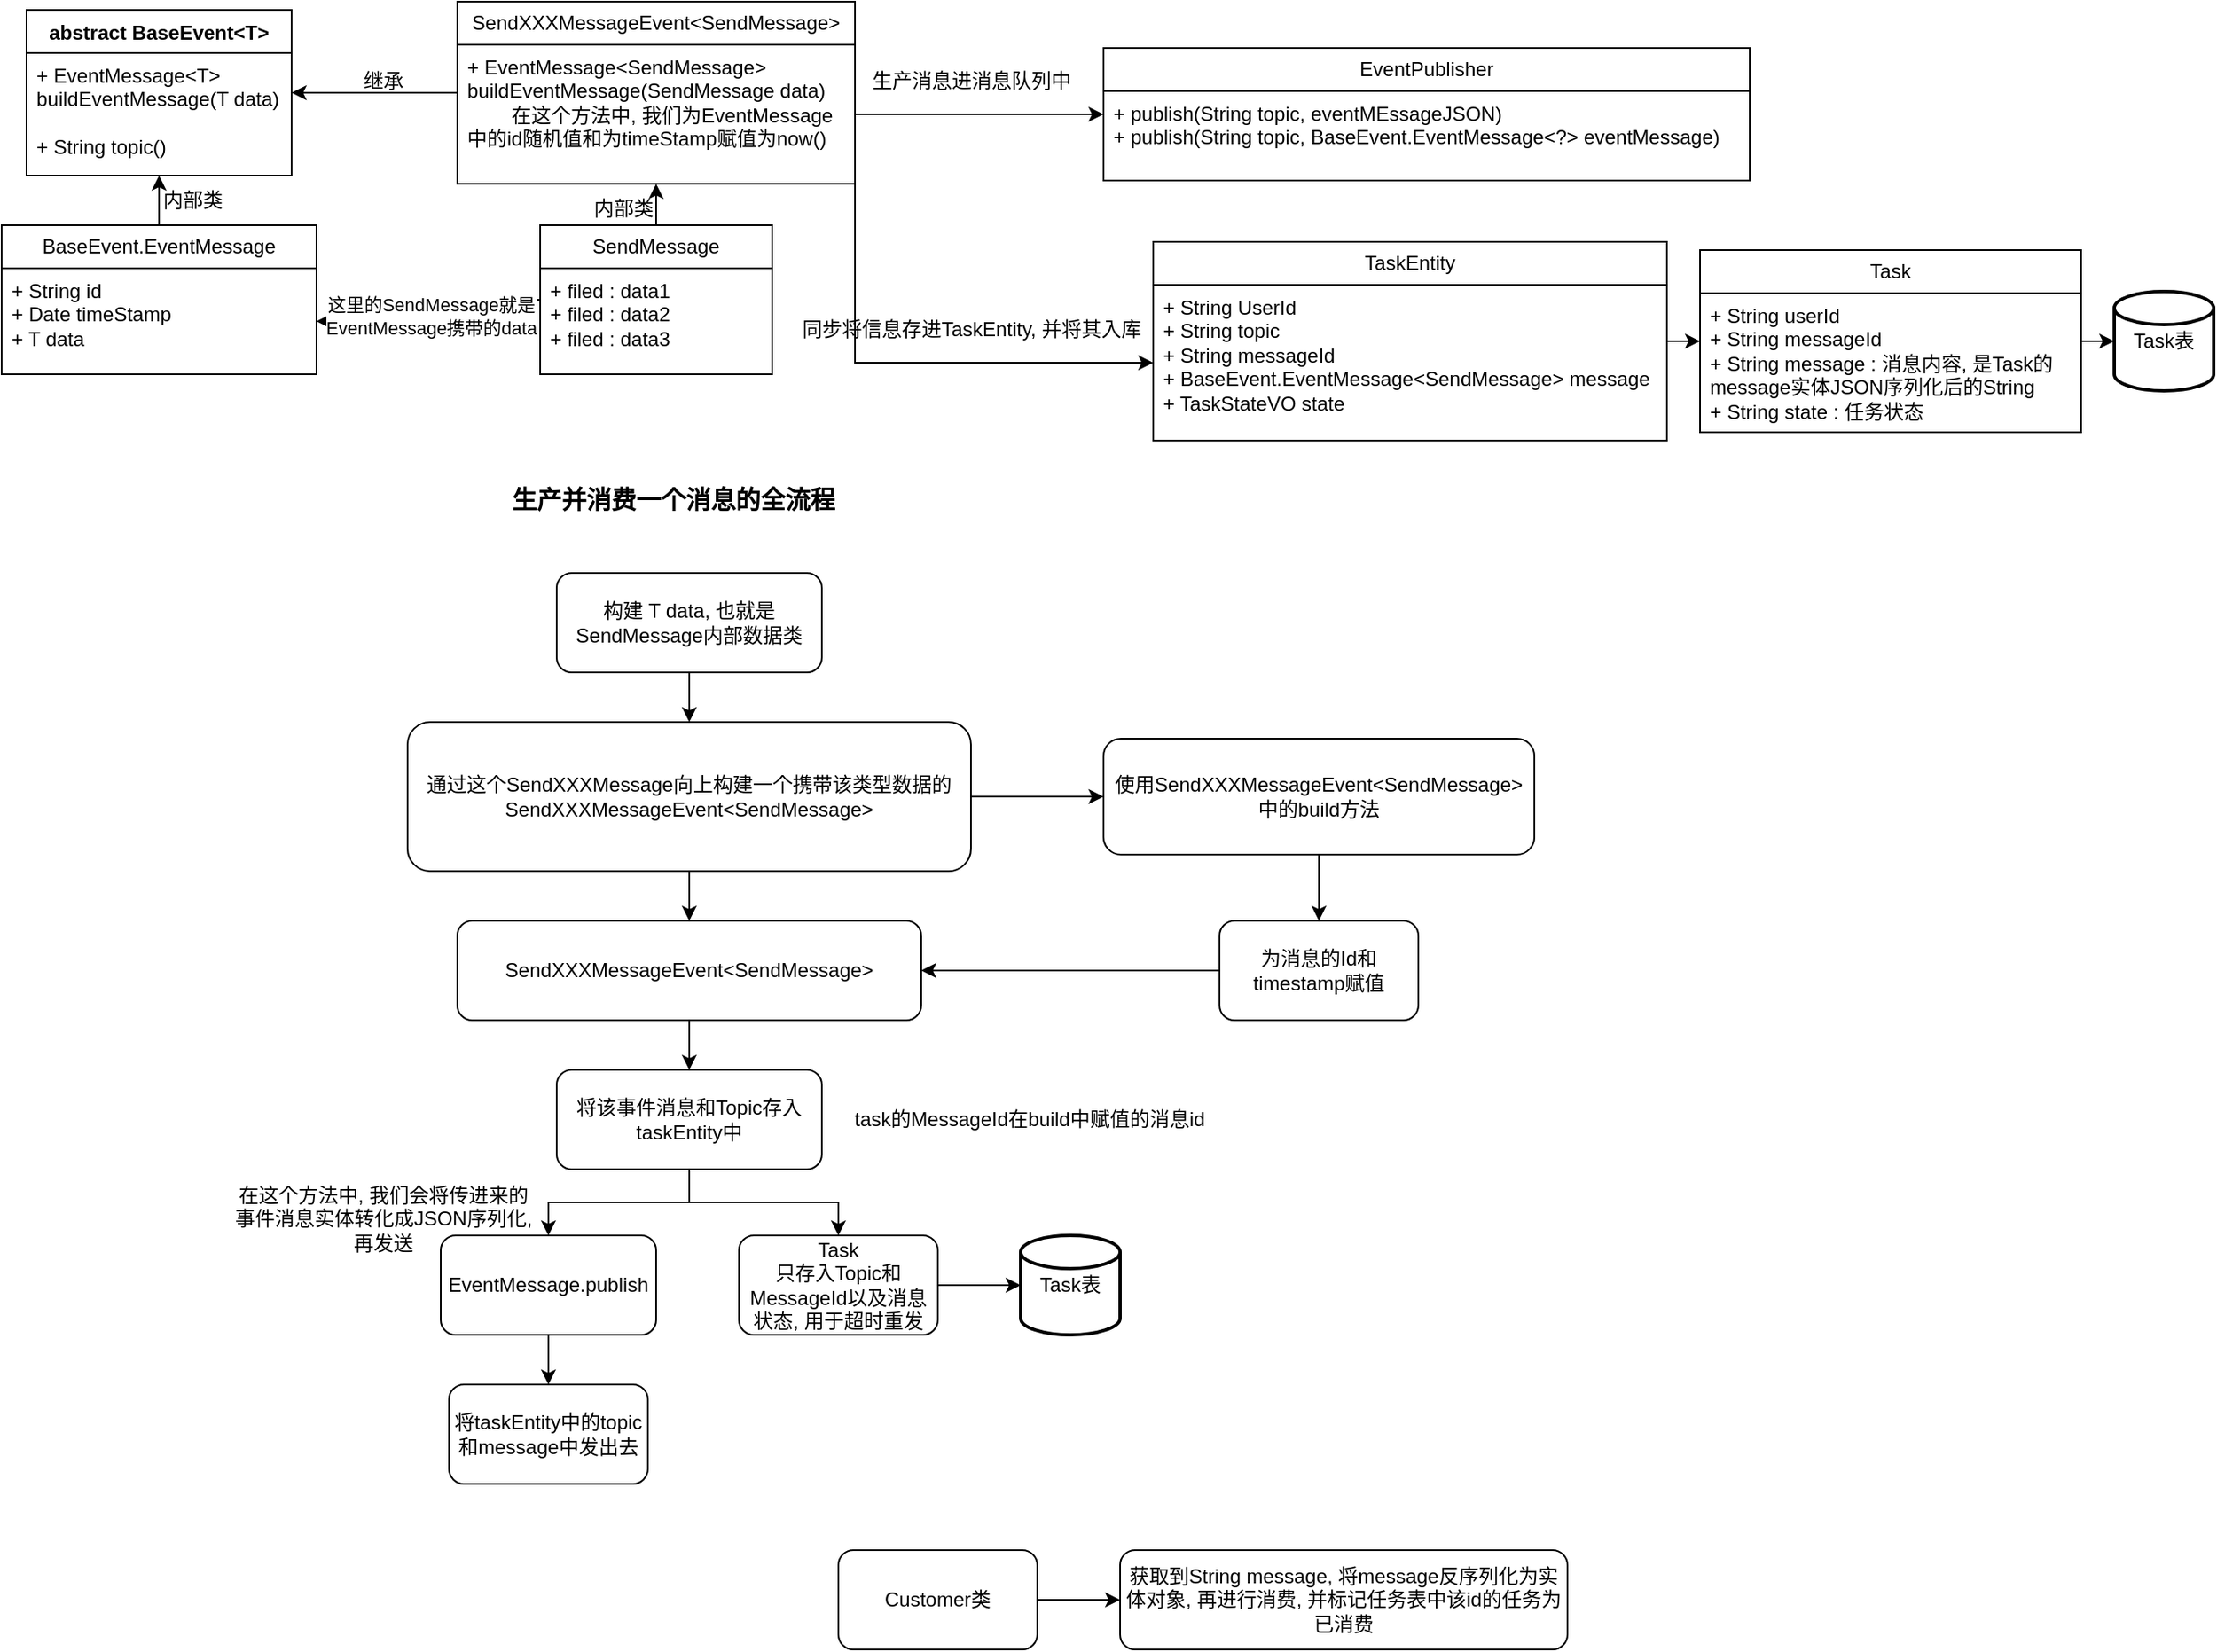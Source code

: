 <mxfile version="26.0.16">
  <diagram id="C5RBs43oDa-KdzZeNtuy" name="Page-1">
    <mxGraphModel dx="2231" dy="1299" grid="1" gridSize="10" guides="1" tooltips="1" connect="1" arrows="1" fold="1" page="1" pageScale="1" pageWidth="827" pageHeight="1169" math="0" shadow="0">
      <root>
        <mxCell id="WIyWlLk6GJQsqaUBKTNV-0" />
        <mxCell id="WIyWlLk6GJQsqaUBKTNV-1" parent="WIyWlLk6GJQsqaUBKTNV-0" />
        <mxCell id="XUIjMFj9oymNm-IWU2-W-3" value="abstract BaseEvent&amp;lt;T&amp;gt;" style="swimlane;fontStyle=1;align=center;verticalAlign=top;childLayout=stackLayout;horizontal=1;startSize=26;horizontalStack=0;resizeParent=1;resizeParentMax=0;resizeLast=0;collapsible=1;marginBottom=0;whiteSpace=wrap;html=1;" vertex="1" parent="WIyWlLk6GJQsqaUBKTNV-1">
          <mxGeometry x="70" y="90" width="160" height="100" as="geometry" />
        </mxCell>
        <mxCell id="XUIjMFj9oymNm-IWU2-W-4" value="+ EventMessage&amp;lt;T&amp;gt; buildEventMessage(T data)&lt;br&gt;&lt;br&gt;&lt;div&gt;+ String topic()&lt;/div&gt;" style="text;strokeColor=none;fillColor=none;align=left;verticalAlign=top;spacingLeft=4;spacingRight=4;overflow=hidden;rotatable=0;points=[[0,0.5],[1,0.5]];portConstraint=eastwest;whiteSpace=wrap;html=1;" vertex="1" parent="XUIjMFj9oymNm-IWU2-W-3">
          <mxGeometry y="26" width="160" height="74" as="geometry" />
        </mxCell>
        <mxCell id="XUIjMFj9oymNm-IWU2-W-11" style="edgeStyle=orthogonalEdgeStyle;rounded=0;orthogonalLoop=1;jettySize=auto;html=1;entryX=0.5;entryY=1;entryDx=0;entryDy=0;" edge="1" parent="WIyWlLk6GJQsqaUBKTNV-1" source="XUIjMFj9oymNm-IWU2-W-7" target="XUIjMFj9oymNm-IWU2-W-3">
          <mxGeometry relative="1" as="geometry" />
        </mxCell>
        <mxCell id="XUIjMFj9oymNm-IWU2-W-7" value="BaseEvent.EventMessage" style="swimlane;fontStyle=0;childLayout=stackLayout;horizontal=1;startSize=26;fillColor=none;horizontalStack=0;resizeParent=1;resizeParentMax=0;resizeLast=0;collapsible=1;marginBottom=0;whiteSpace=wrap;html=1;" vertex="1" parent="WIyWlLk6GJQsqaUBKTNV-1">
          <mxGeometry x="55" y="220" width="190" height="90" as="geometry" />
        </mxCell>
        <mxCell id="XUIjMFj9oymNm-IWU2-W-8" value="+ String id&lt;br&gt;+ Date timeStamp&lt;div&gt;+ T data&lt;/div&gt;" style="text;strokeColor=none;fillColor=none;align=left;verticalAlign=top;spacingLeft=4;spacingRight=4;overflow=hidden;rotatable=0;points=[[0,0.5],[1,0.5]];portConstraint=eastwest;whiteSpace=wrap;html=1;" vertex="1" parent="XUIjMFj9oymNm-IWU2-W-7">
          <mxGeometry y="26" width="190" height="64" as="geometry" />
        </mxCell>
        <mxCell id="XUIjMFj9oymNm-IWU2-W-16" style="edgeStyle=orthogonalEdgeStyle;rounded=0;orthogonalLoop=1;jettySize=auto;html=1;" edge="1" parent="WIyWlLk6GJQsqaUBKTNV-1" source="XUIjMFj9oymNm-IWU2-W-12" target="XUIjMFj9oymNm-IWU2-W-3">
          <mxGeometry relative="1" as="geometry" />
        </mxCell>
        <mxCell id="XUIjMFj9oymNm-IWU2-W-12" value="SendXXXMessageEvent&amp;lt;SendMessage&amp;gt;" style="swimlane;fontStyle=0;childLayout=stackLayout;horizontal=1;startSize=26;fillColor=none;horizontalStack=0;resizeParent=1;resizeParentMax=0;resizeLast=0;collapsible=1;marginBottom=0;whiteSpace=wrap;html=1;" vertex="1" parent="WIyWlLk6GJQsqaUBKTNV-1">
          <mxGeometry x="330" y="85" width="240" height="110" as="geometry" />
        </mxCell>
        <mxCell id="XUIjMFj9oymNm-IWU2-W-13" value="+ EventMessage&amp;lt;SendMessage&amp;gt; buildEventMessage(SendMessage data)&lt;br&gt;&lt;span style=&quot;white-space: pre;&quot;&gt;&#x9;&lt;/span&gt;在这个方法中, 我们为EventMessage中的id随机值和为timeStamp赋值为now()" style="text;strokeColor=none;fillColor=none;align=left;verticalAlign=top;spacingLeft=4;spacingRight=4;overflow=hidden;rotatable=0;points=[[0,0.5],[1,0.5]];portConstraint=eastwest;whiteSpace=wrap;html=1;" vertex="1" parent="XUIjMFj9oymNm-IWU2-W-12">
          <mxGeometry y="26" width="240" height="84" as="geometry" />
        </mxCell>
        <mxCell id="XUIjMFj9oymNm-IWU2-W-23" style="edgeStyle=orthogonalEdgeStyle;rounded=0;orthogonalLoop=1;jettySize=auto;html=1;" edge="1" parent="WIyWlLk6GJQsqaUBKTNV-1" source="XUIjMFj9oymNm-IWU2-W-17" target="XUIjMFj9oymNm-IWU2-W-12">
          <mxGeometry relative="1" as="geometry" />
        </mxCell>
        <mxCell id="XUIjMFj9oymNm-IWU2-W-32" style="edgeStyle=orthogonalEdgeStyle;rounded=0;orthogonalLoop=1;jettySize=auto;html=1;entryX=1;entryY=0.5;entryDx=0;entryDy=0;" edge="1" parent="WIyWlLk6GJQsqaUBKTNV-1" source="XUIjMFj9oymNm-IWU2-W-17" target="XUIjMFj9oymNm-IWU2-W-8">
          <mxGeometry relative="1" as="geometry" />
        </mxCell>
        <mxCell id="XUIjMFj9oymNm-IWU2-W-33" value="这里的SendMessage就是&lt;br&gt;EventMessage携带的data" style="edgeLabel;html=1;align=center;verticalAlign=middle;resizable=0;points=[];" vertex="1" connectable="0" parent="XUIjMFj9oymNm-IWU2-W-32">
          <mxGeometry x="0.324" y="-3" relative="1" as="geometry">
            <mxPoint x="19" as="offset" />
          </mxGeometry>
        </mxCell>
        <mxCell id="XUIjMFj9oymNm-IWU2-W-17" value="SendMessage" style="swimlane;fontStyle=0;childLayout=stackLayout;horizontal=1;startSize=26;fillColor=none;horizontalStack=0;resizeParent=1;resizeParentMax=0;resizeLast=0;collapsible=1;marginBottom=0;whiteSpace=wrap;html=1;" vertex="1" parent="WIyWlLk6GJQsqaUBKTNV-1">
          <mxGeometry x="380" y="220" width="140" height="90" as="geometry" />
        </mxCell>
        <mxCell id="XUIjMFj9oymNm-IWU2-W-18" value="+ filed : data1&lt;div&gt;+ filed : data2&lt;/div&gt;&lt;div&gt;+ filed : data3&lt;/div&gt;" style="text;strokeColor=none;fillColor=none;align=left;verticalAlign=top;spacingLeft=4;spacingRight=4;overflow=hidden;rotatable=0;points=[[0,0.5],[1,0.5]];portConstraint=eastwest;whiteSpace=wrap;html=1;" vertex="1" parent="XUIjMFj9oymNm-IWU2-W-17">
          <mxGeometry y="26" width="140" height="64" as="geometry" />
        </mxCell>
        <mxCell id="XUIjMFj9oymNm-IWU2-W-24" value="继承" style="text;html=1;align=center;verticalAlign=middle;resizable=0;points=[];autosize=1;strokeColor=none;fillColor=none;" vertex="1" parent="WIyWlLk6GJQsqaUBKTNV-1">
          <mxGeometry x="260" y="118" width="50" height="30" as="geometry" />
        </mxCell>
        <mxCell id="XUIjMFj9oymNm-IWU2-W-25" value="内部类" style="text;html=1;align=center;verticalAlign=middle;resizable=0;points=[];autosize=1;strokeColor=none;fillColor=none;" vertex="1" parent="WIyWlLk6GJQsqaUBKTNV-1">
          <mxGeometry x="140" y="190" width="60" height="30" as="geometry" />
        </mxCell>
        <mxCell id="XUIjMFj9oymNm-IWU2-W-27" value="内部类" style="text;html=1;align=center;verticalAlign=middle;resizable=0;points=[];autosize=1;strokeColor=none;fillColor=none;" vertex="1" parent="WIyWlLk6GJQsqaUBKTNV-1">
          <mxGeometry x="400" y="195" width="60" height="30" as="geometry" />
        </mxCell>
        <mxCell id="XUIjMFj9oymNm-IWU2-W-46" style="edgeStyle=orthogonalEdgeStyle;rounded=0;orthogonalLoop=1;jettySize=auto;html=1;" edge="1" parent="WIyWlLk6GJQsqaUBKTNV-1" source="XUIjMFj9oymNm-IWU2-W-28" target="XUIjMFj9oymNm-IWU2-W-39">
          <mxGeometry relative="1" as="geometry" />
        </mxCell>
        <mxCell id="XUIjMFj9oymNm-IWU2-W-28" value="TaskEntity" style="swimlane;fontStyle=0;childLayout=stackLayout;horizontal=1;startSize=26;fillColor=none;horizontalStack=0;resizeParent=1;resizeParentMax=0;resizeLast=0;collapsible=1;marginBottom=0;whiteSpace=wrap;html=1;" vertex="1" parent="WIyWlLk6GJQsqaUBKTNV-1">
          <mxGeometry x="750" y="230" width="310" height="120" as="geometry" />
        </mxCell>
        <mxCell id="XUIjMFj9oymNm-IWU2-W-31" value="+ String UserId&lt;div&gt;+ String topic&lt;/div&gt;&lt;div&gt;+ String messageId&lt;/div&gt;&lt;div&gt;+ BaseEvent.EventMessage&amp;lt;SendMessage&amp;gt; message&lt;br&gt;+ TaskStateVO state&lt;/div&gt;" style="text;strokeColor=none;fillColor=none;align=left;verticalAlign=top;spacingLeft=4;spacingRight=4;overflow=hidden;rotatable=0;points=[[0,0.5],[1,0.5]];portConstraint=eastwest;whiteSpace=wrap;html=1;" vertex="1" parent="XUIjMFj9oymNm-IWU2-W-28">
          <mxGeometry y="26" width="310" height="94" as="geometry" />
        </mxCell>
        <mxCell id="XUIjMFj9oymNm-IWU2-W-38" value="Task表" style="strokeWidth=2;html=1;shape=mxgraph.flowchart.database;whiteSpace=wrap;" vertex="1" parent="WIyWlLk6GJQsqaUBKTNV-1">
          <mxGeometry x="1330" y="260" width="60" height="60" as="geometry" />
        </mxCell>
        <mxCell id="XUIjMFj9oymNm-IWU2-W-47" style="edgeStyle=orthogonalEdgeStyle;rounded=0;orthogonalLoop=1;jettySize=auto;html=1;" edge="1" parent="WIyWlLk6GJQsqaUBKTNV-1" source="XUIjMFj9oymNm-IWU2-W-39" target="XUIjMFj9oymNm-IWU2-W-38">
          <mxGeometry relative="1" as="geometry" />
        </mxCell>
        <mxCell id="XUIjMFj9oymNm-IWU2-W-39" value="Task" style="swimlane;fontStyle=0;childLayout=stackLayout;horizontal=1;startSize=26;fillColor=none;horizontalStack=0;resizeParent=1;resizeParentMax=0;resizeLast=0;collapsible=1;marginBottom=0;whiteSpace=wrap;html=1;" vertex="1" parent="WIyWlLk6GJQsqaUBKTNV-1">
          <mxGeometry x="1080" y="235" width="230" height="110" as="geometry" />
        </mxCell>
        <mxCell id="XUIjMFj9oymNm-IWU2-W-42" value="+ String userId&lt;div&gt;+ String messageId&lt;/div&gt;&lt;div&gt;+ String message : 消息内容, 是Task的message实体JSON序列化后的String&lt;/div&gt;&lt;div&gt;+ String state : 任务状态&lt;/div&gt;" style="text;strokeColor=none;fillColor=none;align=left;verticalAlign=top;spacingLeft=4;spacingRight=4;overflow=hidden;rotatable=0;points=[[0,0.5],[1,0.5]];portConstraint=eastwest;whiteSpace=wrap;html=1;" vertex="1" parent="XUIjMFj9oymNm-IWU2-W-39">
          <mxGeometry y="26" width="230" height="84" as="geometry" />
        </mxCell>
        <mxCell id="XUIjMFj9oymNm-IWU2-W-48" value="EventPublisher" style="swimlane;fontStyle=0;childLayout=stackLayout;horizontal=1;startSize=26;fillColor=none;horizontalStack=0;resizeParent=1;resizeParentMax=0;resizeLast=0;collapsible=1;marginBottom=0;whiteSpace=wrap;html=1;" vertex="1" parent="WIyWlLk6GJQsqaUBKTNV-1">
          <mxGeometry x="720" y="113" width="390" height="80" as="geometry" />
        </mxCell>
        <mxCell id="XUIjMFj9oymNm-IWU2-W-49" value="+ publish(String topic, eventMEssageJSON)&lt;div&gt;+ publish(String topic, BaseEvent.EventMessage&amp;lt;?&amp;gt; eventMessage)&lt;/div&gt;" style="text;strokeColor=none;fillColor=none;align=left;verticalAlign=top;spacingLeft=4;spacingRight=4;overflow=hidden;rotatable=0;points=[[0,0.5],[1,0.5]];portConstraint=eastwest;whiteSpace=wrap;html=1;" vertex="1" parent="XUIjMFj9oymNm-IWU2-W-48">
          <mxGeometry y="26" width="390" height="54" as="geometry" />
        </mxCell>
        <mxCell id="XUIjMFj9oymNm-IWU2-W-54" style="edgeStyle=orthogonalEdgeStyle;rounded=0;orthogonalLoop=1;jettySize=auto;html=1;" edge="1" parent="WIyWlLk6GJQsqaUBKTNV-1" source="XUIjMFj9oymNm-IWU2-W-13" target="XUIjMFj9oymNm-IWU2-W-48">
          <mxGeometry relative="1" as="geometry" />
        </mxCell>
        <mxCell id="XUIjMFj9oymNm-IWU2-W-55" value="生产消息进消息队列中" style="text;html=1;align=center;verticalAlign=middle;resizable=0;points=[];autosize=1;strokeColor=none;fillColor=none;" vertex="1" parent="WIyWlLk6GJQsqaUBKTNV-1">
          <mxGeometry x="570" y="118" width="140" height="30" as="geometry" />
        </mxCell>
        <mxCell id="XUIjMFj9oymNm-IWU2-W-58" style="edgeStyle=orthogonalEdgeStyle;rounded=0;orthogonalLoop=1;jettySize=auto;html=1;exitX=1;exitY=0.5;exitDx=0;exitDy=0;" edge="1" parent="WIyWlLk6GJQsqaUBKTNV-1" source="XUIjMFj9oymNm-IWU2-W-13" target="XUIjMFj9oymNm-IWU2-W-31">
          <mxGeometry relative="1" as="geometry">
            <Array as="points">
              <mxPoint x="570" y="303" />
            </Array>
          </mxGeometry>
        </mxCell>
        <mxCell id="XUIjMFj9oymNm-IWU2-W-59" value="同步将信息存进TaskEntity, 并将其入库" style="text;html=1;align=center;verticalAlign=middle;resizable=0;points=[];autosize=1;strokeColor=none;fillColor=none;" vertex="1" parent="WIyWlLk6GJQsqaUBKTNV-1">
          <mxGeometry x="525" y="268" width="230" height="30" as="geometry" />
        </mxCell>
        <mxCell id="XUIjMFj9oymNm-IWU2-W-60" value="&lt;b&gt;&lt;font style=&quot;font-size: 15px;&quot;&gt;生产并消费一个消息的全流程&lt;/font&gt;&lt;/b&gt;" style="text;html=1;align=center;verticalAlign=middle;resizable=0;points=[];autosize=1;strokeColor=none;fillColor=none;" vertex="1" parent="WIyWlLk6GJQsqaUBKTNV-1">
          <mxGeometry x="350" y="370" width="220" height="30" as="geometry" />
        </mxCell>
        <mxCell id="XUIjMFj9oymNm-IWU2-W-63" value="" style="edgeStyle=orthogonalEdgeStyle;rounded=0;orthogonalLoop=1;jettySize=auto;html=1;" edge="1" parent="WIyWlLk6GJQsqaUBKTNV-1" source="XUIjMFj9oymNm-IWU2-W-61" target="XUIjMFj9oymNm-IWU2-W-62">
          <mxGeometry relative="1" as="geometry" />
        </mxCell>
        <mxCell id="XUIjMFj9oymNm-IWU2-W-61" value="构建 T data, 也就是SendMessage内部数据类" style="rounded=1;whiteSpace=wrap;html=1;" vertex="1" parent="WIyWlLk6GJQsqaUBKTNV-1">
          <mxGeometry x="390" y="430" width="160" height="60" as="geometry" />
        </mxCell>
        <mxCell id="XUIjMFj9oymNm-IWU2-W-65" value="" style="edgeStyle=orthogonalEdgeStyle;rounded=0;orthogonalLoop=1;jettySize=auto;html=1;" edge="1" parent="WIyWlLk6GJQsqaUBKTNV-1" source="XUIjMFj9oymNm-IWU2-W-62" target="XUIjMFj9oymNm-IWU2-W-64">
          <mxGeometry relative="1" as="geometry" />
        </mxCell>
        <mxCell id="XUIjMFj9oymNm-IWU2-W-67" value="" style="edgeStyle=orthogonalEdgeStyle;rounded=0;orthogonalLoop=1;jettySize=auto;html=1;" edge="1" parent="WIyWlLk6GJQsqaUBKTNV-1" source="XUIjMFj9oymNm-IWU2-W-62" target="XUIjMFj9oymNm-IWU2-W-66">
          <mxGeometry relative="1" as="geometry" />
        </mxCell>
        <mxCell id="XUIjMFj9oymNm-IWU2-W-62" value="通过这个SendXXXMessage向上构建一个携带该类型数据的SendXXXMessageEvent&amp;lt;SendMessage&amp;gt;" style="rounded=1;whiteSpace=wrap;html=1;" vertex="1" parent="WIyWlLk6GJQsqaUBKTNV-1">
          <mxGeometry x="300" y="520" width="340" height="90" as="geometry" />
        </mxCell>
        <mxCell id="XUIjMFj9oymNm-IWU2-W-73" value="" style="edgeStyle=orthogonalEdgeStyle;rounded=0;orthogonalLoop=1;jettySize=auto;html=1;" edge="1" parent="WIyWlLk6GJQsqaUBKTNV-1" source="XUIjMFj9oymNm-IWU2-W-64" target="XUIjMFj9oymNm-IWU2-W-72">
          <mxGeometry relative="1" as="geometry" />
        </mxCell>
        <mxCell id="XUIjMFj9oymNm-IWU2-W-64" value="SendXXXMessageEvent&amp;lt;SendMessage&amp;gt;" style="whiteSpace=wrap;html=1;rounded=1;" vertex="1" parent="WIyWlLk6GJQsqaUBKTNV-1">
          <mxGeometry x="330" y="640" width="280" height="60" as="geometry" />
        </mxCell>
        <mxCell id="XUIjMFj9oymNm-IWU2-W-69" value="" style="edgeStyle=orthogonalEdgeStyle;rounded=0;orthogonalLoop=1;jettySize=auto;html=1;" edge="1" parent="WIyWlLk6GJQsqaUBKTNV-1" source="XUIjMFj9oymNm-IWU2-W-66" target="XUIjMFj9oymNm-IWU2-W-68">
          <mxGeometry relative="1" as="geometry" />
        </mxCell>
        <mxCell id="XUIjMFj9oymNm-IWU2-W-66" value="使用SendXXXMessageEvent&amp;lt;SendMessage&amp;gt;中的build方法" style="whiteSpace=wrap;html=1;rounded=1;" vertex="1" parent="WIyWlLk6GJQsqaUBKTNV-1">
          <mxGeometry x="720" y="530" width="260" height="70" as="geometry" />
        </mxCell>
        <mxCell id="XUIjMFj9oymNm-IWU2-W-70" style="edgeStyle=orthogonalEdgeStyle;rounded=0;orthogonalLoop=1;jettySize=auto;html=1;entryX=1;entryY=0.5;entryDx=0;entryDy=0;" edge="1" parent="WIyWlLk6GJQsqaUBKTNV-1" source="XUIjMFj9oymNm-IWU2-W-68" target="XUIjMFj9oymNm-IWU2-W-64">
          <mxGeometry relative="1" as="geometry" />
        </mxCell>
        <mxCell id="XUIjMFj9oymNm-IWU2-W-68" value="为消息的Id和timestamp赋值" style="whiteSpace=wrap;html=1;rounded=1;" vertex="1" parent="WIyWlLk6GJQsqaUBKTNV-1">
          <mxGeometry x="790" y="640" width="120" height="60" as="geometry" />
        </mxCell>
        <mxCell id="XUIjMFj9oymNm-IWU2-W-77" value="" style="edgeStyle=orthogonalEdgeStyle;rounded=0;orthogonalLoop=1;jettySize=auto;html=1;" edge="1" parent="WIyWlLk6GJQsqaUBKTNV-1" source="XUIjMFj9oymNm-IWU2-W-72" target="XUIjMFj9oymNm-IWU2-W-76">
          <mxGeometry relative="1" as="geometry" />
        </mxCell>
        <mxCell id="XUIjMFj9oymNm-IWU2-W-80" value="" style="edgeStyle=orthogonalEdgeStyle;rounded=0;orthogonalLoop=1;jettySize=auto;html=1;" edge="1" parent="WIyWlLk6GJQsqaUBKTNV-1" source="XUIjMFj9oymNm-IWU2-W-72" target="XUIjMFj9oymNm-IWU2-W-79">
          <mxGeometry relative="1" as="geometry" />
        </mxCell>
        <mxCell id="XUIjMFj9oymNm-IWU2-W-72" value="将该事件消息和Topic存入taskEntity中" style="whiteSpace=wrap;html=1;rounded=1;" vertex="1" parent="WIyWlLk6GJQsqaUBKTNV-1">
          <mxGeometry x="390" y="730" width="160" height="60" as="geometry" />
        </mxCell>
        <mxCell id="XUIjMFj9oymNm-IWU2-W-75" value="Task表" style="strokeWidth=2;html=1;shape=mxgraph.flowchart.database;whiteSpace=wrap;" vertex="1" parent="WIyWlLk6GJQsqaUBKTNV-1">
          <mxGeometry x="670" y="830" width="60" height="60" as="geometry" />
        </mxCell>
        <mxCell id="XUIjMFj9oymNm-IWU2-W-81" style="edgeStyle=orthogonalEdgeStyle;rounded=0;orthogonalLoop=1;jettySize=auto;html=1;" edge="1" parent="WIyWlLk6GJQsqaUBKTNV-1" source="XUIjMFj9oymNm-IWU2-W-76" target="XUIjMFj9oymNm-IWU2-W-75">
          <mxGeometry relative="1" as="geometry" />
        </mxCell>
        <mxCell id="XUIjMFj9oymNm-IWU2-W-76" value="Task&lt;br&gt;只存入Topic和MessageId以及消息状态, 用于超时重发" style="whiteSpace=wrap;html=1;rounded=1;" vertex="1" parent="WIyWlLk6GJQsqaUBKTNV-1">
          <mxGeometry x="500" y="830" width="120" height="60" as="geometry" />
        </mxCell>
        <mxCell id="XUIjMFj9oymNm-IWU2-W-78" value="task的MessageId在build中赋值的消息id" style="text;html=1;align=center;verticalAlign=middle;resizable=0;points=[];autosize=1;strokeColor=none;fillColor=none;" vertex="1" parent="WIyWlLk6GJQsqaUBKTNV-1">
          <mxGeometry x="560" y="745" width="230" height="30" as="geometry" />
        </mxCell>
        <mxCell id="XUIjMFj9oymNm-IWU2-W-83" value="" style="edgeStyle=orthogonalEdgeStyle;rounded=0;orthogonalLoop=1;jettySize=auto;html=1;" edge="1" parent="WIyWlLk6GJQsqaUBKTNV-1" source="XUIjMFj9oymNm-IWU2-W-79" target="XUIjMFj9oymNm-IWU2-W-82">
          <mxGeometry relative="1" as="geometry" />
        </mxCell>
        <mxCell id="XUIjMFj9oymNm-IWU2-W-79" value="EventMessage.publish" style="whiteSpace=wrap;html=1;rounded=1;" vertex="1" parent="WIyWlLk6GJQsqaUBKTNV-1">
          <mxGeometry x="320" y="830" width="130" height="60" as="geometry" />
        </mxCell>
        <mxCell id="XUIjMFj9oymNm-IWU2-W-82" value="将taskEntity中的topic和message中发出去" style="whiteSpace=wrap;html=1;rounded=1;" vertex="1" parent="WIyWlLk6GJQsqaUBKTNV-1">
          <mxGeometry x="325" y="920" width="120" height="60" as="geometry" />
        </mxCell>
        <mxCell id="XUIjMFj9oymNm-IWU2-W-84" value="在这个方法中, 我们会将传进来的&lt;br&gt;事件消息实体转化成JSON序列化, &lt;br&gt;再发送" style="text;html=1;align=center;verticalAlign=middle;resizable=0;points=[];autosize=1;strokeColor=none;fillColor=none;" vertex="1" parent="WIyWlLk6GJQsqaUBKTNV-1">
          <mxGeometry x="185" y="790" width="200" height="60" as="geometry" />
        </mxCell>
        <mxCell id="XUIjMFj9oymNm-IWU2-W-88" value="" style="edgeStyle=orthogonalEdgeStyle;rounded=0;orthogonalLoop=1;jettySize=auto;html=1;" edge="1" parent="WIyWlLk6GJQsqaUBKTNV-1" source="XUIjMFj9oymNm-IWU2-W-86" target="XUIjMFj9oymNm-IWU2-W-87">
          <mxGeometry relative="1" as="geometry" />
        </mxCell>
        <mxCell id="XUIjMFj9oymNm-IWU2-W-86" value="Customer类" style="rounded=1;whiteSpace=wrap;html=1;" vertex="1" parent="WIyWlLk6GJQsqaUBKTNV-1">
          <mxGeometry x="560" y="1020" width="120" height="60" as="geometry" />
        </mxCell>
        <mxCell id="XUIjMFj9oymNm-IWU2-W-87" value="获取到String message, 将message反序列化为实体对象, 再进行消费, 并标记任务表中该id的任务为已消费" style="whiteSpace=wrap;html=1;rounded=1;" vertex="1" parent="WIyWlLk6GJQsqaUBKTNV-1">
          <mxGeometry x="730" y="1020" width="270" height="60" as="geometry" />
        </mxCell>
      </root>
    </mxGraphModel>
  </diagram>
</mxfile>
